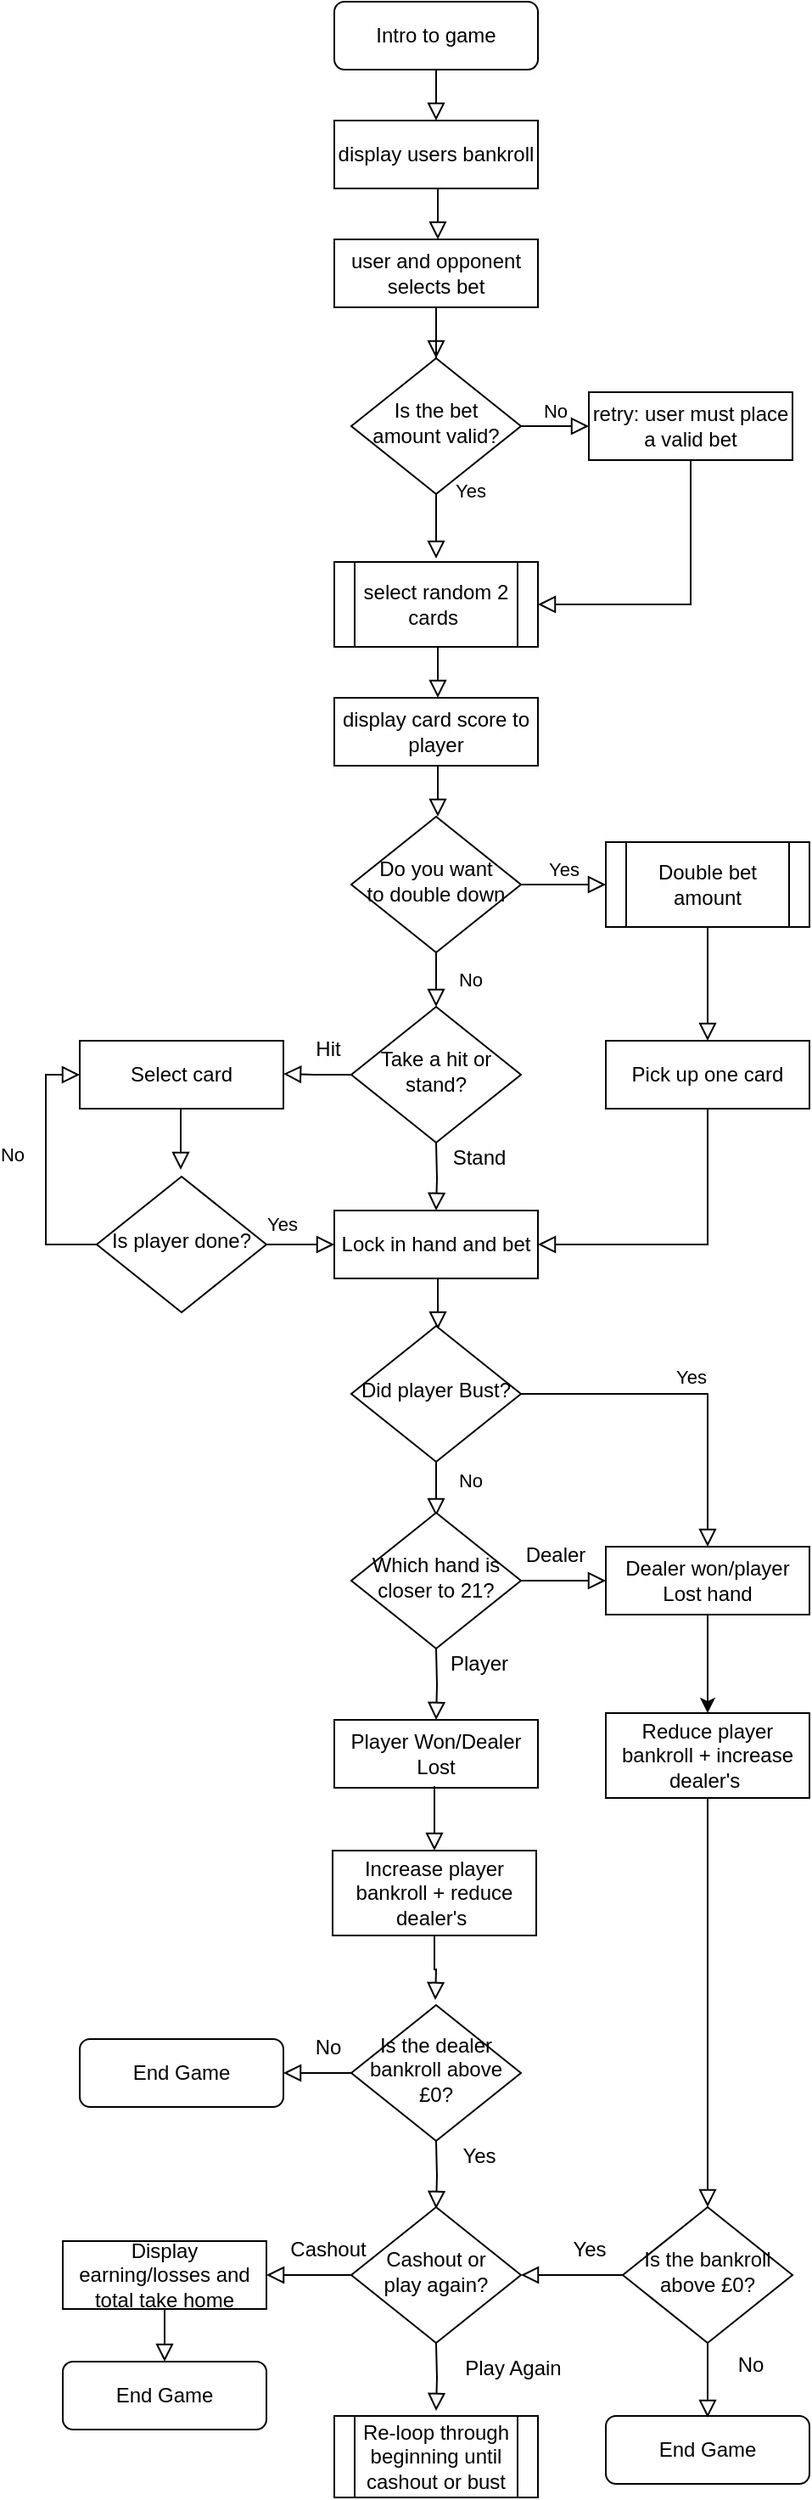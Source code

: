 <mxfile version="20.5.3" type="github">
  <diagram id="C5RBs43oDa-KdzZeNtuy" name="Page-1">
    <mxGraphModel dx="1849" dy="436" grid="1" gridSize="10" guides="1" tooltips="1" connect="1" arrows="1" fold="1" page="1" pageScale="1" pageWidth="827" pageHeight="1169" math="0" shadow="0">
      <root>
        <mxCell id="WIyWlLk6GJQsqaUBKTNV-0" />
        <mxCell id="WIyWlLk6GJQsqaUBKTNV-1" parent="WIyWlLk6GJQsqaUBKTNV-0" />
        <mxCell id="WIyWlLk6GJQsqaUBKTNV-2" value="" style="rounded=0;html=1;jettySize=auto;orthogonalLoop=1;fontSize=11;endArrow=block;endFill=0;endSize=8;strokeWidth=1;shadow=0;labelBackgroundColor=none;edgeStyle=orthogonalEdgeStyle;" parent="WIyWlLk6GJQsqaUBKTNV-1" source="WIyWlLk6GJQsqaUBKTNV-3" edge="1">
          <mxGeometry relative="1" as="geometry">
            <mxPoint x="220" y="90" as="targetPoint" />
          </mxGeometry>
        </mxCell>
        <mxCell id="WIyWlLk6GJQsqaUBKTNV-3" value="Intro to game" style="rounded=1;whiteSpace=wrap;html=1;fontSize=12;glass=0;strokeWidth=1;shadow=0;" parent="WIyWlLk6GJQsqaUBKTNV-1" vertex="1">
          <mxGeometry x="160" y="20" width="120" height="40" as="geometry" />
        </mxCell>
        <mxCell id="WIyWlLk6GJQsqaUBKTNV-4" value="Yes" style="rounded=0;html=1;jettySize=auto;orthogonalLoop=1;fontSize=11;endArrow=block;endFill=0;endSize=8;strokeWidth=1;shadow=0;labelBackgroundColor=none;edgeStyle=orthogonalEdgeStyle;" parent="WIyWlLk6GJQsqaUBKTNV-1" edge="1">
          <mxGeometry x="0.56" y="20" relative="1" as="geometry">
            <mxPoint as="offset" />
            <mxPoint x="220" y="166" as="sourcePoint" />
            <mxPoint x="220" y="348" as="targetPoint" />
          </mxGeometry>
        </mxCell>
        <mxCell id="WIyWlLk6GJQsqaUBKTNV-5" value="No" style="edgeStyle=orthogonalEdgeStyle;rounded=0;html=1;jettySize=auto;orthogonalLoop=1;fontSize=11;endArrow=block;endFill=0;endSize=8;strokeWidth=1;shadow=0;labelBackgroundColor=none;" parent="WIyWlLk6GJQsqaUBKTNV-1" source="WIyWlLk6GJQsqaUBKTNV-6" edge="1">
          <mxGeometry y="10" relative="1" as="geometry">
            <mxPoint as="offset" />
            <mxPoint x="310" y="270" as="targetPoint" />
          </mxGeometry>
        </mxCell>
        <mxCell id="WIyWlLk6GJQsqaUBKTNV-6" value="Is the bet amount valid?" style="rhombus;whiteSpace=wrap;html=1;shadow=0;fontFamily=Helvetica;fontSize=12;align=center;strokeWidth=1;spacing=6;spacingTop=-4;" parent="WIyWlLk6GJQsqaUBKTNV-1" vertex="1">
          <mxGeometry x="170" y="230" width="100" height="80" as="geometry" />
        </mxCell>
        <mxCell id="WIyWlLk6GJQsqaUBKTNV-8" value="No" style="rounded=0;html=1;jettySize=auto;orthogonalLoop=1;fontSize=11;endArrow=block;endFill=0;endSize=8;strokeWidth=1;shadow=0;labelBackgroundColor=none;edgeStyle=orthogonalEdgeStyle;entryX=0.5;entryY=0;entryDx=0;entryDy=0;" parent="WIyWlLk6GJQsqaUBKTNV-1" source="WIyWlLk6GJQsqaUBKTNV-10" target="CXdMYyBnow4zTWEGXpQl-21" edge="1">
          <mxGeometry x="-0.333" y="20" relative="1" as="geometry">
            <mxPoint as="offset" />
            <mxPoint x="220" y="640" as="targetPoint" />
          </mxGeometry>
        </mxCell>
        <mxCell id="WIyWlLk6GJQsqaUBKTNV-9" value="Yes" style="edgeStyle=orthogonalEdgeStyle;rounded=0;html=1;jettySize=auto;orthogonalLoop=1;fontSize=11;endArrow=block;endFill=0;endSize=8;strokeWidth=1;shadow=0;labelBackgroundColor=none;" parent="WIyWlLk6GJQsqaUBKTNV-1" source="WIyWlLk6GJQsqaUBKTNV-10" edge="1">
          <mxGeometry y="10" relative="1" as="geometry">
            <mxPoint as="offset" />
            <mxPoint x="320" y="540" as="targetPoint" />
          </mxGeometry>
        </mxCell>
        <mxCell id="WIyWlLk6GJQsqaUBKTNV-10" value="Do you want &lt;br&gt;to double down" style="rhombus;whiteSpace=wrap;html=1;shadow=0;fontFamily=Helvetica;fontSize=12;align=center;strokeWidth=1;spacing=6;spacingTop=-4;" parent="WIyWlLk6GJQsqaUBKTNV-1" vertex="1">
          <mxGeometry x="170" y="500" width="100" height="80" as="geometry" />
        </mxCell>
        <mxCell id="WIyWlLk6GJQsqaUBKTNV-11" value="End Game" style="rounded=1;whiteSpace=wrap;html=1;fontSize=12;glass=0;strokeWidth=1;shadow=0;" parent="WIyWlLk6GJQsqaUBKTNV-1" vertex="1">
          <mxGeometry x="320" y="1442" width="120" height="40" as="geometry" />
        </mxCell>
        <mxCell id="CXdMYyBnow4zTWEGXpQl-0" value="display users bankroll" style="rounded=0;whiteSpace=wrap;html=1;" vertex="1" parent="WIyWlLk6GJQsqaUBKTNV-1">
          <mxGeometry x="160" y="90" width="120" height="40" as="geometry" />
        </mxCell>
        <mxCell id="CXdMYyBnow4zTWEGXpQl-1" value="" style="rounded=0;html=1;jettySize=auto;orthogonalLoop=1;fontSize=11;endArrow=block;endFill=0;endSize=8;strokeWidth=1;shadow=0;labelBackgroundColor=none;edgeStyle=orthogonalEdgeStyle;" edge="1" parent="WIyWlLk6GJQsqaUBKTNV-1">
          <mxGeometry relative="1" as="geometry">
            <mxPoint x="221" y="130" as="sourcePoint" />
            <mxPoint x="221" y="160" as="targetPoint" />
          </mxGeometry>
        </mxCell>
        <mxCell id="CXdMYyBnow4zTWEGXpQl-2" value="user and opponent selects bet" style="rounded=0;whiteSpace=wrap;html=1;" vertex="1" parent="WIyWlLk6GJQsqaUBKTNV-1">
          <mxGeometry x="160" y="160" width="120" height="40" as="geometry" />
        </mxCell>
        <mxCell id="CXdMYyBnow4zTWEGXpQl-3" value="" style="rounded=0;html=1;jettySize=auto;orthogonalLoop=1;fontSize=11;endArrow=block;endFill=0;endSize=8;strokeWidth=1;shadow=0;labelBackgroundColor=none;edgeStyle=orthogonalEdgeStyle;" edge="1" parent="WIyWlLk6GJQsqaUBKTNV-1">
          <mxGeometry relative="1" as="geometry">
            <mxPoint x="220" y="200" as="sourcePoint" />
            <mxPoint x="220" y="230" as="targetPoint" />
          </mxGeometry>
        </mxCell>
        <mxCell id="CXdMYyBnow4zTWEGXpQl-4" value="retry: user must place a valid bet" style="rounded=0;whiteSpace=wrap;html=1;" vertex="1" parent="WIyWlLk6GJQsqaUBKTNV-1">
          <mxGeometry x="310" y="250" width="120" height="40" as="geometry" />
        </mxCell>
        <mxCell id="CXdMYyBnow4zTWEGXpQl-6" value="select random 2 cards&amp;nbsp;" style="shape=process;whiteSpace=wrap;html=1;backgroundOutline=1;" vertex="1" parent="WIyWlLk6GJQsqaUBKTNV-1">
          <mxGeometry x="160" y="350" width="120" height="50" as="geometry" />
        </mxCell>
        <mxCell id="CXdMYyBnow4zTWEGXpQl-8" value="" style="rounded=0;html=1;jettySize=auto;orthogonalLoop=1;fontSize=11;endArrow=block;endFill=0;endSize=8;strokeWidth=1;shadow=0;labelBackgroundColor=none;edgeStyle=orthogonalEdgeStyle;" edge="1" parent="WIyWlLk6GJQsqaUBKTNV-1">
          <mxGeometry relative="1" as="geometry">
            <mxPoint x="221" y="400" as="sourcePoint" />
            <mxPoint x="221" y="430" as="targetPoint" />
          </mxGeometry>
        </mxCell>
        <mxCell id="CXdMYyBnow4zTWEGXpQl-9" value="display card score to player" style="rounded=0;whiteSpace=wrap;html=1;" vertex="1" parent="WIyWlLk6GJQsqaUBKTNV-1">
          <mxGeometry x="160" y="430" width="120" height="40" as="geometry" />
        </mxCell>
        <mxCell id="CXdMYyBnow4zTWEGXpQl-11" value="" style="rounded=0;html=1;jettySize=auto;orthogonalLoop=1;fontSize=11;endArrow=block;endFill=0;endSize=8;strokeWidth=1;shadow=0;labelBackgroundColor=none;edgeStyle=orthogonalEdgeStyle;entryX=1;entryY=0.5;entryDx=0;entryDy=0;exitX=0.5;exitY=1;exitDx=0;exitDy=0;" edge="1" parent="WIyWlLk6GJQsqaUBKTNV-1" source="CXdMYyBnow4zTWEGXpQl-4" target="CXdMYyBnow4zTWEGXpQl-6">
          <mxGeometry relative="1" as="geometry">
            <mxPoint x="230" y="210" as="sourcePoint" />
            <mxPoint x="230" y="240" as="targetPoint" />
          </mxGeometry>
        </mxCell>
        <mxCell id="CXdMYyBnow4zTWEGXpQl-13" value="" style="rounded=0;html=1;jettySize=auto;orthogonalLoop=1;fontSize=11;endArrow=block;endFill=0;endSize=8;strokeWidth=1;shadow=0;labelBackgroundColor=none;edgeStyle=orthogonalEdgeStyle;" edge="1" parent="WIyWlLk6GJQsqaUBKTNV-1">
          <mxGeometry relative="1" as="geometry">
            <mxPoint x="221" y="470" as="sourcePoint" />
            <mxPoint x="221" y="500" as="targetPoint" />
          </mxGeometry>
        </mxCell>
        <mxCell id="CXdMYyBnow4zTWEGXpQl-17" value="Double bet amount" style="shape=process;whiteSpace=wrap;html=1;backgroundOutline=1;" vertex="1" parent="WIyWlLk6GJQsqaUBKTNV-1">
          <mxGeometry x="320" y="515" width="120" height="50" as="geometry" />
        </mxCell>
        <mxCell id="CXdMYyBnow4zTWEGXpQl-18" value="Pick up one card" style="rounded=0;whiteSpace=wrap;html=1;" vertex="1" parent="WIyWlLk6GJQsqaUBKTNV-1">
          <mxGeometry x="320" y="632" width="120" height="40" as="geometry" />
        </mxCell>
        <mxCell id="CXdMYyBnow4zTWEGXpQl-21" value="Take a hit or stand?" style="rhombus;whiteSpace=wrap;html=1;shadow=0;fontFamily=Helvetica;fontSize=12;align=center;strokeWidth=1;spacing=6;spacingTop=-4;" vertex="1" parent="WIyWlLk6GJQsqaUBKTNV-1">
          <mxGeometry x="170" y="612" width="100" height="80" as="geometry" />
        </mxCell>
        <mxCell id="CXdMYyBnow4zTWEGXpQl-27" value="" style="rounded=0;html=1;jettySize=auto;orthogonalLoop=1;fontSize=11;endArrow=block;endFill=0;endSize=8;strokeWidth=1;shadow=0;labelBackgroundColor=none;edgeStyle=orthogonalEdgeStyle;exitX=0;exitY=0.5;exitDx=0;exitDy=0;" edge="1" parent="WIyWlLk6GJQsqaUBKTNV-1" source="CXdMYyBnow4zTWEGXpQl-21">
          <mxGeometry relative="1" as="geometry">
            <mxPoint x="160" y="652" as="sourcePoint" />
            <mxPoint x="130" y="651.5" as="targetPoint" />
            <Array as="points">
              <mxPoint x="148" y="652" />
            </Array>
          </mxGeometry>
        </mxCell>
        <mxCell id="CXdMYyBnow4zTWEGXpQl-28" value="Hit" style="text;html=1;align=center;verticalAlign=middle;resizable=0;points=[];autosize=1;strokeColor=none;fillColor=none;" vertex="1" parent="WIyWlLk6GJQsqaUBKTNV-1">
          <mxGeometry x="136" y="622" width="40" height="30" as="geometry" />
        </mxCell>
        <mxCell id="CXdMYyBnow4zTWEGXpQl-30" value="" style="rounded=0;html=1;jettySize=auto;orthogonalLoop=1;fontSize=11;endArrow=block;endFill=0;endSize=8;strokeWidth=1;shadow=0;labelBackgroundColor=none;edgeStyle=orthogonalEdgeStyle;exitX=0.5;exitY=1;exitDx=0;exitDy=0;entryX=1;entryY=0.5;entryDx=0;entryDy=0;" edge="1" parent="WIyWlLk6GJQsqaUBKTNV-1" source="CXdMYyBnow4zTWEGXpQl-18" target="CXdMYyBnow4zTWEGXpQl-40">
          <mxGeometry relative="1" as="geometry">
            <mxPoint x="380" y="626" as="sourcePoint" />
            <mxPoint x="380" y="716" as="targetPoint" />
          </mxGeometry>
        </mxCell>
        <mxCell id="CXdMYyBnow4zTWEGXpQl-33" value="" style="rounded=0;html=1;jettySize=auto;orthogonalLoop=1;fontSize=11;endArrow=block;endFill=0;endSize=8;strokeWidth=1;shadow=0;labelBackgroundColor=none;edgeStyle=orthogonalEdgeStyle;entryX=0.5;entryY=0;entryDx=0;entryDy=0;" edge="1" parent="WIyWlLk6GJQsqaUBKTNV-1" target="CXdMYyBnow4zTWEGXpQl-40">
          <mxGeometry relative="1" as="geometry">
            <mxPoint x="220" y="692" as="sourcePoint" />
            <mxPoint x="220" y="726" as="targetPoint" />
          </mxGeometry>
        </mxCell>
        <mxCell id="CXdMYyBnow4zTWEGXpQl-34" value="Stand" style="text;html=1;align=center;verticalAlign=middle;resizable=0;points=[];autosize=1;strokeColor=none;fillColor=none;" vertex="1" parent="WIyWlLk6GJQsqaUBKTNV-1">
          <mxGeometry x="220" y="686" width="50" height="30" as="geometry" />
        </mxCell>
        <mxCell id="CXdMYyBnow4zTWEGXpQl-35" value="Select card" style="rounded=0;whiteSpace=wrap;html=1;" vertex="1" parent="WIyWlLk6GJQsqaUBKTNV-1">
          <mxGeometry x="10" y="632" width="120" height="40" as="geometry" />
        </mxCell>
        <mxCell id="CXdMYyBnow4zTWEGXpQl-36" value="" style="rounded=0;html=1;jettySize=auto;orthogonalLoop=1;fontSize=11;endArrow=block;endFill=0;endSize=8;strokeWidth=1;shadow=0;labelBackgroundColor=none;edgeStyle=orthogonalEdgeStyle;" edge="1" parent="WIyWlLk6GJQsqaUBKTNV-1">
          <mxGeometry relative="1" as="geometry">
            <mxPoint x="69.5" y="672" as="sourcePoint" />
            <mxPoint x="69.5" y="708" as="targetPoint" />
          </mxGeometry>
        </mxCell>
        <mxCell id="CXdMYyBnow4zTWEGXpQl-37" value="No" style="rounded=0;html=1;jettySize=auto;orthogonalLoop=1;fontSize=11;endArrow=block;endFill=0;endSize=8;strokeWidth=1;shadow=0;labelBackgroundColor=none;edgeStyle=orthogonalEdgeStyle;exitX=0;exitY=0.5;exitDx=0;exitDy=0;entryX=0;entryY=0.5;entryDx=0;entryDy=0;" edge="1" parent="WIyWlLk6GJQsqaUBKTNV-1" source="CXdMYyBnow4zTWEGXpQl-39" target="CXdMYyBnow4zTWEGXpQl-35">
          <mxGeometry x="0.111" y="20" relative="1" as="geometry">
            <mxPoint as="offset" />
            <mxPoint y="886" as="targetPoint" />
          </mxGeometry>
        </mxCell>
        <mxCell id="CXdMYyBnow4zTWEGXpQl-38" value="Yes" style="edgeStyle=orthogonalEdgeStyle;rounded=0;html=1;jettySize=auto;orthogonalLoop=1;fontSize=11;endArrow=block;endFill=0;endSize=8;strokeWidth=1;shadow=0;labelBackgroundColor=none;entryX=0;entryY=0.5;entryDx=0;entryDy=0;" edge="1" parent="WIyWlLk6GJQsqaUBKTNV-1" source="CXdMYyBnow4zTWEGXpQl-39" target="CXdMYyBnow4zTWEGXpQl-40">
          <mxGeometry x="-0.565" y="12" relative="1" as="geometry">
            <mxPoint as="offset" />
            <mxPoint x="150" y="746" as="targetPoint" />
          </mxGeometry>
        </mxCell>
        <mxCell id="CXdMYyBnow4zTWEGXpQl-39" value="Is player done?" style="rhombus;whiteSpace=wrap;html=1;shadow=0;fontFamily=Helvetica;fontSize=12;align=center;strokeWidth=1;spacing=6;spacingTop=-4;" vertex="1" parent="WIyWlLk6GJQsqaUBKTNV-1">
          <mxGeometry x="20" y="712" width="100" height="80" as="geometry" />
        </mxCell>
        <mxCell id="CXdMYyBnow4zTWEGXpQl-40" value="Lock in hand and bet" style="rounded=0;whiteSpace=wrap;html=1;" vertex="1" parent="WIyWlLk6GJQsqaUBKTNV-1">
          <mxGeometry x="160" y="732" width="120" height="40" as="geometry" />
        </mxCell>
        <mxCell id="CXdMYyBnow4zTWEGXpQl-41" value="" style="rounded=0;html=1;jettySize=auto;orthogonalLoop=1;fontSize=11;endArrow=block;endFill=0;endSize=8;strokeWidth=1;shadow=0;labelBackgroundColor=none;edgeStyle=orthogonalEdgeStyle;exitX=0.5;exitY=1;exitDx=0;exitDy=0;entryX=0.5;entryY=0;entryDx=0;entryDy=0;" edge="1" parent="WIyWlLk6GJQsqaUBKTNV-1" source="CXdMYyBnow4zTWEGXpQl-17" target="CXdMYyBnow4zTWEGXpQl-18">
          <mxGeometry relative="1" as="geometry">
            <mxPoint x="380" y="570" as="sourcePoint" />
            <mxPoint x="380" y="590" as="targetPoint" />
            <Array as="points" />
          </mxGeometry>
        </mxCell>
        <mxCell id="CXdMYyBnow4zTWEGXpQl-42" value="" style="rounded=0;html=1;jettySize=auto;orthogonalLoop=1;fontSize=11;endArrow=block;endFill=0;endSize=8;strokeWidth=1;shadow=0;labelBackgroundColor=none;edgeStyle=orthogonalEdgeStyle;" edge="1" parent="WIyWlLk6GJQsqaUBKTNV-1">
          <mxGeometry relative="1" as="geometry">
            <mxPoint x="221" y="772" as="sourcePoint" />
            <mxPoint x="221" y="802" as="targetPoint" />
          </mxGeometry>
        </mxCell>
        <mxCell id="CXdMYyBnow4zTWEGXpQl-48" value="No" style="rounded=0;html=1;jettySize=auto;orthogonalLoop=1;fontSize=11;endArrow=block;endFill=0;endSize=8;strokeWidth=1;shadow=0;labelBackgroundColor=none;edgeStyle=orthogonalEdgeStyle;entryX=0.5;entryY=0;entryDx=0;entryDy=0;" edge="1" parent="WIyWlLk6GJQsqaUBKTNV-1" source="CXdMYyBnow4zTWEGXpQl-50">
          <mxGeometry x="-0.333" y="20" relative="1" as="geometry">
            <mxPoint as="offset" />
            <mxPoint x="220" y="912" as="targetPoint" />
          </mxGeometry>
        </mxCell>
        <mxCell id="CXdMYyBnow4zTWEGXpQl-49" value="Yes" style="edgeStyle=orthogonalEdgeStyle;rounded=0;html=1;jettySize=auto;orthogonalLoop=1;fontSize=11;endArrow=block;endFill=0;endSize=8;strokeWidth=1;shadow=0;labelBackgroundColor=none;entryX=0.5;entryY=0;entryDx=0;entryDy=0;" edge="1" parent="WIyWlLk6GJQsqaUBKTNV-1" source="CXdMYyBnow4zTWEGXpQl-50" target="CXdMYyBnow4zTWEGXpQl-63">
          <mxGeometry y="10" relative="1" as="geometry">
            <mxPoint as="offset" />
            <mxPoint x="320" y="840" as="targetPoint" />
          </mxGeometry>
        </mxCell>
        <mxCell id="CXdMYyBnow4zTWEGXpQl-50" value="Did player Bust?" style="rhombus;whiteSpace=wrap;html=1;shadow=0;fontFamily=Helvetica;fontSize=12;align=center;strokeWidth=1;spacing=6;spacingTop=-4;" vertex="1" parent="WIyWlLk6GJQsqaUBKTNV-1">
          <mxGeometry x="170" y="800" width="100" height="80" as="geometry" />
        </mxCell>
        <mxCell id="CXdMYyBnow4zTWEGXpQl-58" value="Which hand is closer to 21?" style="rhombus;whiteSpace=wrap;html=1;shadow=0;fontFamily=Helvetica;fontSize=12;align=center;strokeWidth=1;spacing=6;spacingTop=-4;" vertex="1" parent="WIyWlLk6GJQsqaUBKTNV-1">
          <mxGeometry x="170" y="910" width="100" height="80" as="geometry" />
        </mxCell>
        <mxCell id="CXdMYyBnow4zTWEGXpQl-59" value="" style="rounded=0;html=1;jettySize=auto;orthogonalLoop=1;fontSize=11;endArrow=block;endFill=0;endSize=8;strokeWidth=1;shadow=0;labelBackgroundColor=none;edgeStyle=orthogonalEdgeStyle;exitX=1;exitY=0.5;exitDx=0;exitDy=0;entryX=0;entryY=0.5;entryDx=0;entryDy=0;" edge="1" parent="WIyWlLk6GJQsqaUBKTNV-1" source="CXdMYyBnow4zTWEGXpQl-58" target="CXdMYyBnow4zTWEGXpQl-63">
          <mxGeometry relative="1" as="geometry">
            <mxPoint x="160" y="950" as="sourcePoint" />
            <mxPoint x="130" y="949.5" as="targetPoint" />
            <Array as="points" />
          </mxGeometry>
        </mxCell>
        <mxCell id="CXdMYyBnow4zTWEGXpQl-60" value="Dealer" style="text;html=1;align=center;verticalAlign=middle;resizable=0;points=[];autosize=1;strokeColor=none;fillColor=none;" vertex="1" parent="WIyWlLk6GJQsqaUBKTNV-1">
          <mxGeometry x="260" y="920" width="60" height="30" as="geometry" />
        </mxCell>
        <mxCell id="CXdMYyBnow4zTWEGXpQl-61" value="" style="rounded=0;html=1;jettySize=auto;orthogonalLoop=1;fontSize=11;endArrow=block;endFill=0;endSize=8;strokeWidth=1;shadow=0;labelBackgroundColor=none;edgeStyle=orthogonalEdgeStyle;entryX=0.5;entryY=0;entryDx=0;entryDy=0;" edge="1" parent="WIyWlLk6GJQsqaUBKTNV-1" target="CXdMYyBnow4zTWEGXpQl-65">
          <mxGeometry relative="1" as="geometry">
            <mxPoint x="220" y="990" as="sourcePoint" />
            <mxPoint x="220" y="1030" as="targetPoint" />
          </mxGeometry>
        </mxCell>
        <mxCell id="CXdMYyBnow4zTWEGXpQl-62" value="Player" style="text;html=1;align=center;verticalAlign=middle;resizable=0;points=[];autosize=1;strokeColor=none;fillColor=none;" vertex="1" parent="WIyWlLk6GJQsqaUBKTNV-1">
          <mxGeometry x="215" y="984" width="60" height="30" as="geometry" />
        </mxCell>
        <mxCell id="CXdMYyBnow4zTWEGXpQl-70" value="" style="edgeStyle=orthogonalEdgeStyle;rounded=0;orthogonalLoop=1;jettySize=auto;html=1;" edge="1" parent="WIyWlLk6GJQsqaUBKTNV-1" source="CXdMYyBnow4zTWEGXpQl-63" target="CXdMYyBnow4zTWEGXpQl-69">
          <mxGeometry relative="1" as="geometry" />
        </mxCell>
        <mxCell id="CXdMYyBnow4zTWEGXpQl-63" value="Dealer won/player Lost hand" style="rounded=0;whiteSpace=wrap;html=1;" vertex="1" parent="WIyWlLk6GJQsqaUBKTNV-1">
          <mxGeometry x="320" y="930" width="120" height="40" as="geometry" />
        </mxCell>
        <mxCell id="CXdMYyBnow4zTWEGXpQl-65" value="Player Won/Dealer Lost" style="rounded=0;whiteSpace=wrap;html=1;" vertex="1" parent="WIyWlLk6GJQsqaUBKTNV-1">
          <mxGeometry x="160" y="1032" width="120" height="40" as="geometry" />
        </mxCell>
        <mxCell id="CXdMYyBnow4zTWEGXpQl-69" value="Reduce player bankroll + increase dealer&#39;s&amp;nbsp;" style="rounded=0;whiteSpace=wrap;html=1;" vertex="1" parent="WIyWlLk6GJQsqaUBKTNV-1">
          <mxGeometry x="320" y="1028" width="120" height="50" as="geometry" />
        </mxCell>
        <mxCell id="CXdMYyBnow4zTWEGXpQl-72" value="Increase player bankroll + reduce dealer&#39;s&amp;nbsp;" style="rounded=0;whiteSpace=wrap;html=1;" vertex="1" parent="WIyWlLk6GJQsqaUBKTNV-1">
          <mxGeometry x="159" y="1109" width="120" height="50" as="geometry" />
        </mxCell>
        <mxCell id="CXdMYyBnow4zTWEGXpQl-73" value="" style="rounded=0;html=1;jettySize=auto;orthogonalLoop=1;fontSize=11;endArrow=block;endFill=0;endSize=8;strokeWidth=1;shadow=0;labelBackgroundColor=none;edgeStyle=orthogonalEdgeStyle;entryX=0.5;entryY=0;entryDx=0;entryDy=0;" edge="1" parent="WIyWlLk6GJQsqaUBKTNV-1" target="CXdMYyBnow4zTWEGXpQl-72">
          <mxGeometry relative="1" as="geometry">
            <mxPoint x="219" y="1071" as="sourcePoint" />
            <mxPoint x="219" y="1113" as="targetPoint" />
          </mxGeometry>
        </mxCell>
        <mxCell id="CXdMYyBnow4zTWEGXpQl-74" value="Is the bankroll above £0?" style="rhombus;whiteSpace=wrap;html=1;shadow=0;fontFamily=Helvetica;fontSize=12;align=center;strokeWidth=1;spacing=6;spacingTop=-4;" vertex="1" parent="WIyWlLk6GJQsqaUBKTNV-1">
          <mxGeometry x="330" y="1319" width="100" height="80" as="geometry" />
        </mxCell>
        <mxCell id="CXdMYyBnow4zTWEGXpQl-76" value="Yes" style="text;html=1;align=center;verticalAlign=middle;resizable=0;points=[];autosize=1;strokeColor=none;fillColor=none;" vertex="1" parent="WIyWlLk6GJQsqaUBKTNV-1">
          <mxGeometry x="290" y="1329" width="40" height="30" as="geometry" />
        </mxCell>
        <mxCell id="CXdMYyBnow4zTWEGXpQl-77" value="" style="rounded=0;html=1;jettySize=auto;orthogonalLoop=1;fontSize=11;endArrow=block;endFill=0;endSize=8;strokeWidth=1;shadow=0;labelBackgroundColor=none;edgeStyle=orthogonalEdgeStyle;entryX=0.5;entryY=0;entryDx=0;entryDy=0;" edge="1" parent="WIyWlLk6GJQsqaUBKTNV-1" source="CXdMYyBnow4zTWEGXpQl-74">
          <mxGeometry relative="1" as="geometry">
            <mxPoint x="380" y="1403" as="sourcePoint" />
            <mxPoint x="380" y="1443" as="targetPoint" />
          </mxGeometry>
        </mxCell>
        <mxCell id="CXdMYyBnow4zTWEGXpQl-78" value="No" style="text;html=1;align=center;verticalAlign=middle;resizable=0;points=[];autosize=1;strokeColor=none;fillColor=none;" vertex="1" parent="WIyWlLk6GJQsqaUBKTNV-1">
          <mxGeometry x="385" y="1397" width="40" height="30" as="geometry" />
        </mxCell>
        <mxCell id="CXdMYyBnow4zTWEGXpQl-79" value="" style="rounded=0;html=1;jettySize=auto;orthogonalLoop=1;fontSize=11;endArrow=block;endFill=0;endSize=8;strokeWidth=1;shadow=0;labelBackgroundColor=none;edgeStyle=orthogonalEdgeStyle;exitX=0.5;exitY=1;exitDx=0;exitDy=0;entryX=0.5;entryY=0;entryDx=0;entryDy=0;" edge="1" parent="WIyWlLk6GJQsqaUBKTNV-1" source="CXdMYyBnow4zTWEGXpQl-69" target="CXdMYyBnow4zTWEGXpQl-74">
          <mxGeometry relative="1" as="geometry">
            <mxPoint x="380" y="1088" as="sourcePoint" />
            <mxPoint x="380" y="1190" as="targetPoint" />
          </mxGeometry>
        </mxCell>
        <mxCell id="CXdMYyBnow4zTWEGXpQl-80" value="Is the dealer bankroll above £0?" style="rhombus;whiteSpace=wrap;html=1;shadow=0;fontFamily=Helvetica;fontSize=12;align=center;strokeWidth=1;spacing=6;spacingTop=-4;" vertex="1" parent="WIyWlLk6GJQsqaUBKTNV-1">
          <mxGeometry x="170" y="1200" width="100" height="80" as="geometry" />
        </mxCell>
        <mxCell id="CXdMYyBnow4zTWEGXpQl-81" value="" style="rounded=0;html=1;jettySize=auto;orthogonalLoop=1;fontSize=11;endArrow=block;endFill=0;endSize=8;strokeWidth=1;shadow=0;labelBackgroundColor=none;edgeStyle=orthogonalEdgeStyle;exitX=0;exitY=0.5;exitDx=0;exitDy=0;" edge="1" parent="WIyWlLk6GJQsqaUBKTNV-1" source="CXdMYyBnow4zTWEGXpQl-80" target="CXdMYyBnow4zTWEGXpQl-85">
          <mxGeometry relative="1" as="geometry">
            <mxPoint x="160" y="1240" as="sourcePoint" />
            <mxPoint x="130" y="1239.5" as="targetPoint" />
            <Array as="points" />
          </mxGeometry>
        </mxCell>
        <mxCell id="CXdMYyBnow4zTWEGXpQl-82" value="No" style="text;html=1;align=center;verticalAlign=middle;resizable=0;points=[];autosize=1;strokeColor=none;fillColor=none;" vertex="1" parent="WIyWlLk6GJQsqaUBKTNV-1">
          <mxGeometry x="136" y="1210" width="40" height="30" as="geometry" />
        </mxCell>
        <mxCell id="CXdMYyBnow4zTWEGXpQl-83" value="" style="rounded=0;html=1;jettySize=auto;orthogonalLoop=1;fontSize=11;endArrow=block;endFill=0;endSize=8;strokeWidth=1;shadow=0;labelBackgroundColor=none;edgeStyle=orthogonalEdgeStyle;entryX=0.5;entryY=0;entryDx=0;entryDy=0;" edge="1" parent="WIyWlLk6GJQsqaUBKTNV-1">
          <mxGeometry relative="1" as="geometry">
            <mxPoint x="220" y="1280" as="sourcePoint" />
            <mxPoint x="220" y="1320" as="targetPoint" />
          </mxGeometry>
        </mxCell>
        <mxCell id="CXdMYyBnow4zTWEGXpQl-84" value="Yes" style="text;html=1;align=center;verticalAlign=middle;resizable=0;points=[];autosize=1;strokeColor=none;fillColor=none;" vertex="1" parent="WIyWlLk6GJQsqaUBKTNV-1">
          <mxGeometry x="225" y="1274" width="40" height="30" as="geometry" />
        </mxCell>
        <mxCell id="CXdMYyBnow4zTWEGXpQl-85" value="End Game" style="rounded=1;whiteSpace=wrap;html=1;fontSize=12;glass=0;strokeWidth=1;shadow=0;" vertex="1" parent="WIyWlLk6GJQsqaUBKTNV-1">
          <mxGeometry x="10" y="1220" width="120" height="40" as="geometry" />
        </mxCell>
        <mxCell id="CXdMYyBnow4zTWEGXpQl-86" value="" style="rounded=0;html=1;jettySize=auto;orthogonalLoop=1;fontSize=11;endArrow=block;endFill=0;endSize=8;strokeWidth=1;shadow=0;labelBackgroundColor=none;edgeStyle=orthogonalEdgeStyle;entryX=0.5;entryY=0;entryDx=0;entryDy=0;" edge="1" parent="WIyWlLk6GJQsqaUBKTNV-1" source="CXdMYyBnow4zTWEGXpQl-72">
          <mxGeometry relative="1" as="geometry">
            <mxPoint x="219.5" y="1159" as="sourcePoint" />
            <mxPoint x="219.5" y="1197" as="targetPoint" />
          </mxGeometry>
        </mxCell>
        <mxCell id="CXdMYyBnow4zTWEGXpQl-88" value="Cashout or &lt;br&gt;play again?" style="rhombus;whiteSpace=wrap;html=1;shadow=0;fontFamily=Helvetica;fontSize=12;align=center;strokeWidth=1;spacing=6;spacingTop=-4;" vertex="1" parent="WIyWlLk6GJQsqaUBKTNV-1">
          <mxGeometry x="170" y="1319" width="100" height="80" as="geometry" />
        </mxCell>
        <mxCell id="CXdMYyBnow4zTWEGXpQl-89" value="" style="rounded=0;html=1;jettySize=auto;orthogonalLoop=1;fontSize=11;endArrow=block;endFill=0;endSize=8;strokeWidth=1;shadow=0;labelBackgroundColor=none;edgeStyle=orthogonalEdgeStyle;exitX=0;exitY=0.5;exitDx=0;exitDy=0;" edge="1" parent="WIyWlLk6GJQsqaUBKTNV-1" source="CXdMYyBnow4zTWEGXpQl-88">
          <mxGeometry relative="1" as="geometry">
            <mxPoint x="160" y="1359" as="sourcePoint" />
            <mxPoint x="120" y="1359" as="targetPoint" />
            <Array as="points" />
          </mxGeometry>
        </mxCell>
        <mxCell id="CXdMYyBnow4zTWEGXpQl-90" value="Cashout" style="text;html=1;align=center;verticalAlign=middle;resizable=0;points=[];autosize=1;strokeColor=none;fillColor=none;" vertex="1" parent="WIyWlLk6GJQsqaUBKTNV-1">
          <mxGeometry x="121" y="1329" width="70" height="30" as="geometry" />
        </mxCell>
        <mxCell id="CXdMYyBnow4zTWEGXpQl-91" value="" style="rounded=0;html=1;jettySize=auto;orthogonalLoop=1;fontSize=11;endArrow=block;endFill=0;endSize=8;strokeWidth=1;shadow=0;labelBackgroundColor=none;edgeStyle=orthogonalEdgeStyle;entryX=0.5;entryY=0;entryDx=0;entryDy=0;" edge="1" parent="WIyWlLk6GJQsqaUBKTNV-1">
          <mxGeometry relative="1" as="geometry">
            <mxPoint x="220" y="1399" as="sourcePoint" />
            <mxPoint x="220" y="1439" as="targetPoint" />
          </mxGeometry>
        </mxCell>
        <mxCell id="CXdMYyBnow4zTWEGXpQl-92" value="Play Again" style="text;html=1;align=center;verticalAlign=middle;resizable=0;points=[];autosize=1;strokeColor=none;fillColor=none;" vertex="1" parent="WIyWlLk6GJQsqaUBKTNV-1">
          <mxGeometry x="225" y="1399" width="80" height="30" as="geometry" />
        </mxCell>
        <mxCell id="CXdMYyBnow4zTWEGXpQl-94" value="Display earning/losses and total take home" style="rounded=0;whiteSpace=wrap;html=1;" vertex="1" parent="WIyWlLk6GJQsqaUBKTNV-1">
          <mxGeometry y="1339" width="120" height="40" as="geometry" />
        </mxCell>
        <mxCell id="CXdMYyBnow4zTWEGXpQl-95" value="End Game" style="rounded=1;whiteSpace=wrap;html=1;fontSize=12;glass=0;strokeWidth=1;shadow=0;" vertex="1" parent="WIyWlLk6GJQsqaUBKTNV-1">
          <mxGeometry y="1410" width="120" height="40" as="geometry" />
        </mxCell>
        <mxCell id="CXdMYyBnow4zTWEGXpQl-96" value="" style="rounded=0;html=1;jettySize=auto;orthogonalLoop=1;fontSize=11;endArrow=block;endFill=0;endSize=8;strokeWidth=1;shadow=0;labelBackgroundColor=none;edgeStyle=orthogonalEdgeStyle;" edge="1" parent="WIyWlLk6GJQsqaUBKTNV-1" source="CXdMYyBnow4zTWEGXpQl-94" target="CXdMYyBnow4zTWEGXpQl-95">
          <mxGeometry relative="1" as="geometry">
            <mxPoint x="59.5" y="1383" as="sourcePoint" />
            <mxPoint x="60" y="1410" as="targetPoint" />
          </mxGeometry>
        </mxCell>
        <mxCell id="CXdMYyBnow4zTWEGXpQl-100" value="" style="rounded=0;html=1;jettySize=auto;orthogonalLoop=1;fontSize=11;endArrow=block;endFill=0;endSize=8;strokeWidth=1;shadow=0;labelBackgroundColor=none;edgeStyle=orthogonalEdgeStyle;exitX=0;exitY=0.5;exitDx=0;exitDy=0;" edge="1" parent="WIyWlLk6GJQsqaUBKTNV-1" source="CXdMYyBnow4zTWEGXpQl-74">
          <mxGeometry relative="1" as="geometry">
            <mxPoint x="320" y="1359" as="sourcePoint" />
            <mxPoint x="270" y="1359" as="targetPoint" />
            <Array as="points" />
          </mxGeometry>
        </mxCell>
        <mxCell id="CXdMYyBnow4zTWEGXpQl-101" value="Re-loop through beginning until cashout or bust" style="shape=process;whiteSpace=wrap;html=1;backgroundOutline=1;" vertex="1" parent="WIyWlLk6GJQsqaUBKTNV-1">
          <mxGeometry x="160" y="1442" width="120" height="48" as="geometry" />
        </mxCell>
      </root>
    </mxGraphModel>
  </diagram>
</mxfile>
